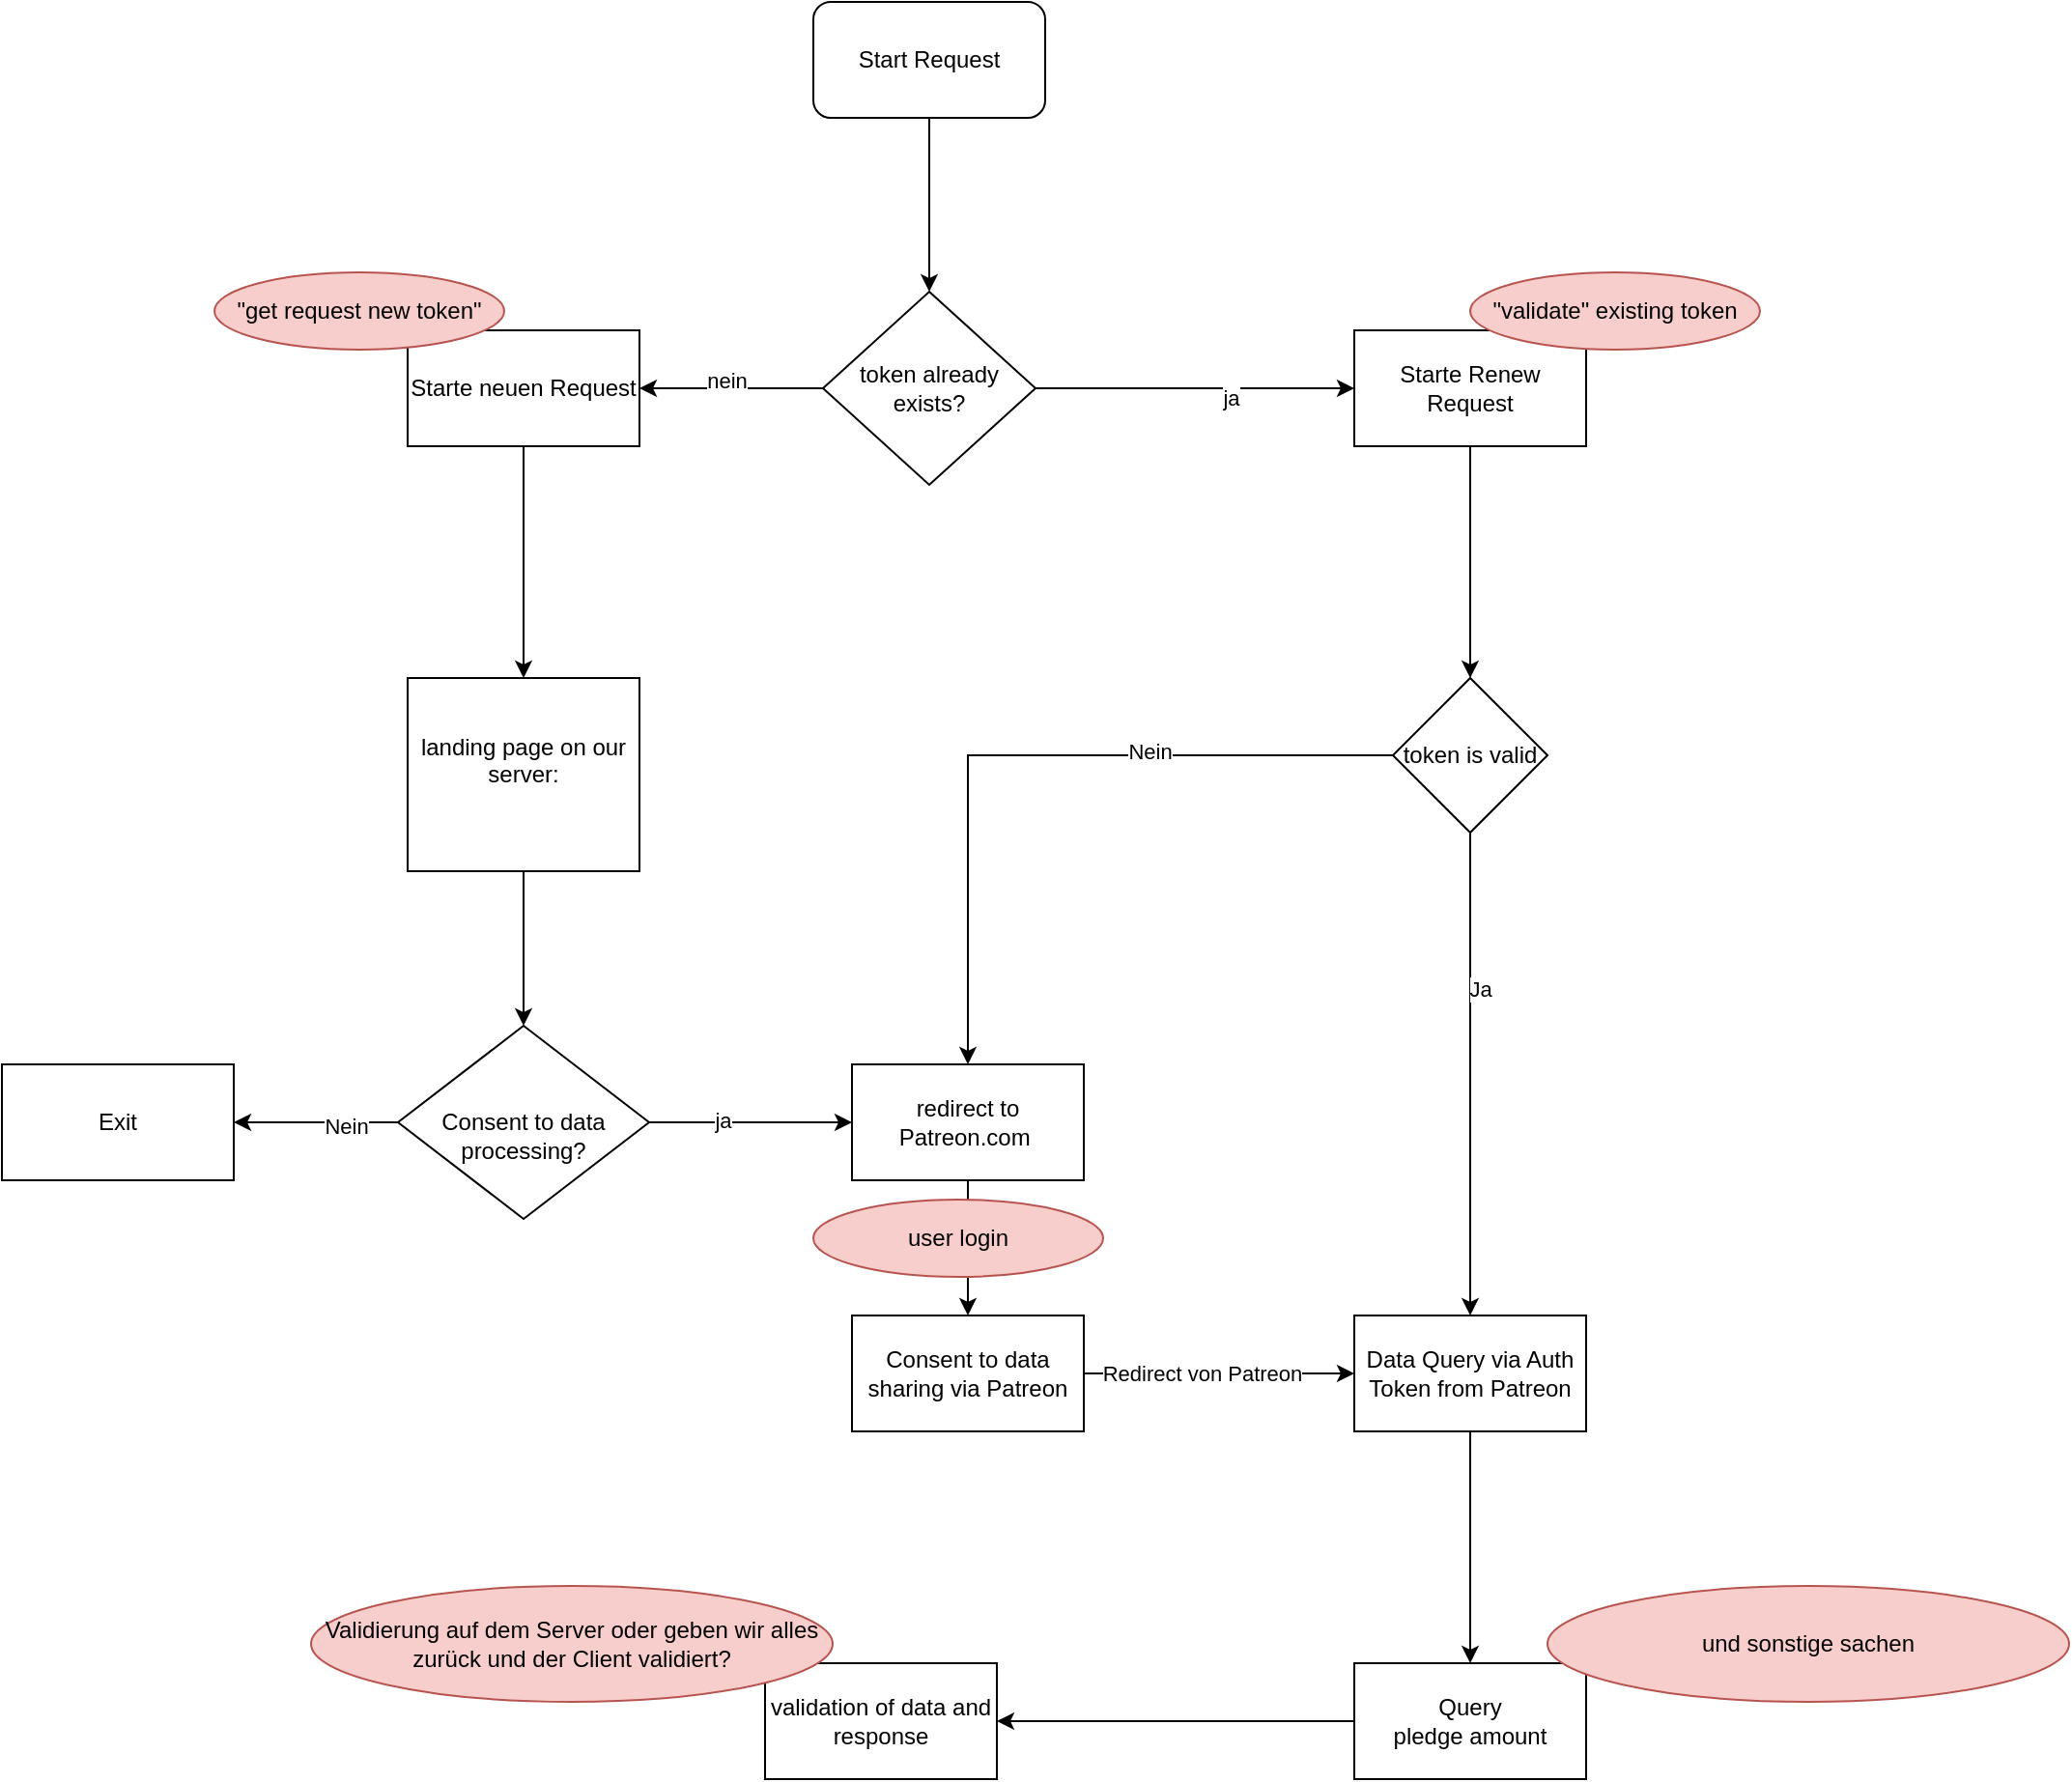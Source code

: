 <mxfile version="22.1.7" type="device">
  <diagram name="Seite-1" id="3DfmMNni0hFf9O5H01SS">
    <mxGraphModel dx="607" dy="754" grid="1" gridSize="10" guides="1" tooltips="1" connect="1" arrows="1" fold="1" page="1" pageScale="1" pageWidth="827" pageHeight="1169" math="0" shadow="0">
      <root>
        <mxCell id="0" />
        <mxCell id="1" parent="0" />
        <mxCell id="93FVZEoJLFMAP9LsriaY-1" style="edgeStyle=orthogonalEdgeStyle;rounded=0;orthogonalLoop=1;jettySize=auto;html=1;" edge="1" parent="1" source="93FVZEoJLFMAP9LsriaY-2" target="93FVZEoJLFMAP9LsriaY-7">
          <mxGeometry relative="1" as="geometry">
            <mxPoint x="1320" y="180" as="targetPoint" />
          </mxGeometry>
        </mxCell>
        <mxCell id="93FVZEoJLFMAP9LsriaY-2" value="Start Request" style="rounded=1;whiteSpace=wrap;html=1;" vertex="1" parent="1">
          <mxGeometry x="1260" y="10" width="120" height="60" as="geometry" />
        </mxCell>
        <mxCell id="93FVZEoJLFMAP9LsriaY-3" style="edgeStyle=orthogonalEdgeStyle;rounded=0;orthogonalLoop=1;jettySize=auto;html=1;" edge="1" parent="1" source="93FVZEoJLFMAP9LsriaY-7" target="93FVZEoJLFMAP9LsriaY-9">
          <mxGeometry relative="1" as="geometry" />
        </mxCell>
        <mxCell id="93FVZEoJLFMAP9LsriaY-4" value="nein" style="edgeLabel;html=1;align=center;verticalAlign=middle;resizable=0;points=[];" vertex="1" connectable="0" parent="93FVZEoJLFMAP9LsriaY-3">
          <mxGeometry x="0.052" y="-4" relative="1" as="geometry">
            <mxPoint as="offset" />
          </mxGeometry>
        </mxCell>
        <mxCell id="93FVZEoJLFMAP9LsriaY-5" style="edgeStyle=orthogonalEdgeStyle;rounded=0;orthogonalLoop=1;jettySize=auto;html=1;" edge="1" parent="1" source="93FVZEoJLFMAP9LsriaY-7" target="93FVZEoJLFMAP9LsriaY-11">
          <mxGeometry relative="1" as="geometry" />
        </mxCell>
        <mxCell id="93FVZEoJLFMAP9LsriaY-6" value="ja" style="edgeLabel;html=1;align=center;verticalAlign=middle;resizable=0;points=[];" vertex="1" connectable="0" parent="93FVZEoJLFMAP9LsriaY-5">
          <mxGeometry x="0.216" y="-5" relative="1" as="geometry">
            <mxPoint as="offset" />
          </mxGeometry>
        </mxCell>
        <mxCell id="93FVZEoJLFMAP9LsriaY-7" value="token already exists?" style="rhombus;whiteSpace=wrap;html=1;" vertex="1" parent="1">
          <mxGeometry x="1265" y="160" width="110" height="100" as="geometry" />
        </mxCell>
        <mxCell id="93FVZEoJLFMAP9LsriaY-8" style="edgeStyle=orthogonalEdgeStyle;rounded=0;orthogonalLoop=1;jettySize=auto;html=1;entryX=0.5;entryY=0;entryDx=0;entryDy=0;" edge="1" parent="1" source="93FVZEoJLFMAP9LsriaY-9" target="93FVZEoJLFMAP9LsriaY-13">
          <mxGeometry relative="1" as="geometry" />
        </mxCell>
        <mxCell id="93FVZEoJLFMAP9LsriaY-9" value="Starte neuen Request" style="rounded=0;whiteSpace=wrap;html=1;" vertex="1" parent="1">
          <mxGeometry x="1050" y="180" width="120" height="60" as="geometry" />
        </mxCell>
        <mxCell id="93FVZEoJLFMAP9LsriaY-10" style="edgeStyle=orthogonalEdgeStyle;rounded=0;orthogonalLoop=1;jettySize=auto;html=1;" edge="1" parent="1" source="93FVZEoJLFMAP9LsriaY-11" target="93FVZEoJLFMAP9LsriaY-34">
          <mxGeometry relative="1" as="geometry" />
        </mxCell>
        <mxCell id="93FVZEoJLFMAP9LsriaY-11" value="Starte Renew Request" style="rounded=0;whiteSpace=wrap;html=1;" vertex="1" parent="1">
          <mxGeometry x="1540" y="180" width="120" height="60" as="geometry" />
        </mxCell>
        <mxCell id="93FVZEoJLFMAP9LsriaY-12" style="edgeStyle=orthogonalEdgeStyle;rounded=0;orthogonalLoop=1;jettySize=auto;html=1;" edge="1" parent="1" source="93FVZEoJLFMAP9LsriaY-13" target="93FVZEoJLFMAP9LsriaY-18">
          <mxGeometry relative="1" as="geometry">
            <mxPoint x="1110" y="530" as="targetPoint" />
          </mxGeometry>
        </mxCell>
        <mxCell id="93FVZEoJLFMAP9LsriaY-13" value="&lt;div&gt;landing page on our server:&lt;/div&gt;&lt;div&gt;&lt;br&gt;&lt;/div&gt;" style="rounded=0;whiteSpace=wrap;html=1;" vertex="1" parent="1">
          <mxGeometry x="1050" y="360" width="120" height="100" as="geometry" />
        </mxCell>
        <mxCell id="93FVZEoJLFMAP9LsriaY-14" style="edgeStyle=orthogonalEdgeStyle;rounded=0;orthogonalLoop=1;jettySize=auto;html=1;" edge="1" parent="1" source="93FVZEoJLFMAP9LsriaY-18" target="93FVZEoJLFMAP9LsriaY-19">
          <mxGeometry relative="1" as="geometry" />
        </mxCell>
        <mxCell id="93FVZEoJLFMAP9LsriaY-15" value="Nein" style="edgeLabel;html=1;align=center;verticalAlign=middle;resizable=0;points=[];" vertex="1" connectable="0" parent="93FVZEoJLFMAP9LsriaY-14">
          <mxGeometry x="-0.365" y="2" relative="1" as="geometry">
            <mxPoint as="offset" />
          </mxGeometry>
        </mxCell>
        <mxCell id="93FVZEoJLFMAP9LsriaY-16" style="edgeStyle=orthogonalEdgeStyle;rounded=0;orthogonalLoop=1;jettySize=auto;html=1;entryX=0;entryY=0.5;entryDx=0;entryDy=0;" edge="1" parent="1" source="93FVZEoJLFMAP9LsriaY-18" target="93FVZEoJLFMAP9LsriaY-21">
          <mxGeometry relative="1" as="geometry" />
        </mxCell>
        <mxCell id="93FVZEoJLFMAP9LsriaY-17" value="ja" style="edgeLabel;html=1;align=center;verticalAlign=middle;resizable=0;points=[];" vertex="1" connectable="0" parent="93FVZEoJLFMAP9LsriaY-16">
          <mxGeometry x="-0.28" y="1" relative="1" as="geometry">
            <mxPoint as="offset" />
          </mxGeometry>
        </mxCell>
        <mxCell id="93FVZEoJLFMAP9LsriaY-18" value="&lt;br&gt;&lt;div&gt;Consent to data processing?&lt;/div&gt;" style="rhombus;whiteSpace=wrap;html=1;" vertex="1" parent="1">
          <mxGeometry x="1045" y="540" width="130" height="100" as="geometry" />
        </mxCell>
        <mxCell id="93FVZEoJLFMAP9LsriaY-19" value="Exit" style="rounded=0;whiteSpace=wrap;html=1;" vertex="1" parent="1">
          <mxGeometry x="840" y="560" width="120" height="60" as="geometry" />
        </mxCell>
        <mxCell id="93FVZEoJLFMAP9LsriaY-20" style="edgeStyle=orthogonalEdgeStyle;rounded=0;orthogonalLoop=1;jettySize=auto;html=1;" edge="1" parent="1" source="93FVZEoJLFMAP9LsriaY-21" target="93FVZEoJLFMAP9LsriaY-24">
          <mxGeometry relative="1" as="geometry" />
        </mxCell>
        <mxCell id="93FVZEoJLFMAP9LsriaY-21" value="redirect to Patreon.com&amp;nbsp;" style="rounded=0;whiteSpace=wrap;html=1;" vertex="1" parent="1">
          <mxGeometry x="1280" y="560" width="120" height="60" as="geometry" />
        </mxCell>
        <mxCell id="93FVZEoJLFMAP9LsriaY-22" style="edgeStyle=orthogonalEdgeStyle;rounded=0;orthogonalLoop=1;jettySize=auto;html=1;" edge="1" parent="1" source="93FVZEoJLFMAP9LsriaY-24" target="93FVZEoJLFMAP9LsriaY-26">
          <mxGeometry relative="1" as="geometry" />
        </mxCell>
        <mxCell id="93FVZEoJLFMAP9LsriaY-23" value="Redirect von Patreon" style="edgeLabel;html=1;align=center;verticalAlign=middle;resizable=0;points=[];" vertex="1" connectable="0" parent="93FVZEoJLFMAP9LsriaY-22">
          <mxGeometry x="0.564" y="4" relative="1" as="geometry">
            <mxPoint x="-49" y="4" as="offset" />
          </mxGeometry>
        </mxCell>
        <mxCell id="93FVZEoJLFMAP9LsriaY-24" value="Consent to data sharing via Patreon" style="rounded=0;whiteSpace=wrap;html=1;" vertex="1" parent="1">
          <mxGeometry x="1280" y="690" width="120" height="60" as="geometry" />
        </mxCell>
        <mxCell id="93FVZEoJLFMAP9LsriaY-25" style="edgeStyle=orthogonalEdgeStyle;rounded=0;orthogonalLoop=1;jettySize=auto;html=1;" edge="1" parent="1" source="93FVZEoJLFMAP9LsriaY-26" target="93FVZEoJLFMAP9LsriaY-28">
          <mxGeometry relative="1" as="geometry" />
        </mxCell>
        <mxCell id="93FVZEoJLFMAP9LsriaY-26" value="Data Query via Auth Token from Patreon" style="rounded=0;whiteSpace=wrap;html=1;" vertex="1" parent="1">
          <mxGeometry x="1540" y="690" width="120" height="60" as="geometry" />
        </mxCell>
        <mxCell id="93FVZEoJLFMAP9LsriaY-27" style="edgeStyle=orthogonalEdgeStyle;rounded=0;orthogonalLoop=1;jettySize=auto;html=1;" edge="1" parent="1" source="93FVZEoJLFMAP9LsriaY-28" target="93FVZEoJLFMAP9LsriaY-29">
          <mxGeometry relative="1" as="geometry" />
        </mxCell>
        <mxCell id="93FVZEoJLFMAP9LsriaY-28" value="&lt;div&gt;Query &lt;br&gt;&lt;/div&gt;&lt;div&gt;pledge amount&lt;br&gt;&lt;/div&gt;" style="rounded=0;whiteSpace=wrap;html=1;" vertex="1" parent="1">
          <mxGeometry x="1540" y="870" width="120" height="60" as="geometry" />
        </mxCell>
        <mxCell id="93FVZEoJLFMAP9LsriaY-29" value="validation of data and response" style="rounded=0;whiteSpace=wrap;html=1;" vertex="1" parent="1">
          <mxGeometry x="1235" y="870" width="120" height="60" as="geometry" />
        </mxCell>
        <mxCell id="93FVZEoJLFMAP9LsriaY-30" style="edgeStyle=orthogonalEdgeStyle;rounded=0;orthogonalLoop=1;jettySize=auto;html=1;" edge="1" parent="1" source="93FVZEoJLFMAP9LsriaY-34" target="93FVZEoJLFMAP9LsriaY-21">
          <mxGeometry relative="1" as="geometry" />
        </mxCell>
        <mxCell id="93FVZEoJLFMAP9LsriaY-31" value="Nein" style="edgeLabel;html=1;align=center;verticalAlign=middle;resizable=0;points=[];" vertex="1" connectable="0" parent="93FVZEoJLFMAP9LsriaY-30">
          <mxGeometry x="-0.336" y="-2" relative="1" as="geometry">
            <mxPoint as="offset" />
          </mxGeometry>
        </mxCell>
        <mxCell id="93FVZEoJLFMAP9LsriaY-32" style="edgeStyle=orthogonalEdgeStyle;rounded=0;orthogonalLoop=1;jettySize=auto;html=1;" edge="1" parent="1" source="93FVZEoJLFMAP9LsriaY-34" target="93FVZEoJLFMAP9LsriaY-26">
          <mxGeometry relative="1" as="geometry" />
        </mxCell>
        <mxCell id="93FVZEoJLFMAP9LsriaY-33" value="Ja" style="edgeLabel;html=1;align=center;verticalAlign=middle;resizable=0;points=[];" vertex="1" connectable="0" parent="93FVZEoJLFMAP9LsriaY-32">
          <mxGeometry x="-0.352" y="5" relative="1" as="geometry">
            <mxPoint as="offset" />
          </mxGeometry>
        </mxCell>
        <mxCell id="93FVZEoJLFMAP9LsriaY-34" value="token is valid" style="rhombus;whiteSpace=wrap;html=1;" vertex="1" parent="1">
          <mxGeometry x="1560" y="360" width="80" height="80" as="geometry" />
        </mxCell>
        <mxCell id="93FVZEoJLFMAP9LsriaY-35" value="Validierung auf dem Server oder geben wir alles zurück und der Client validiert?" style="ellipse;whiteSpace=wrap;html=1;fillColor=#f8cecc;strokeColor=#b85450;" vertex="1" parent="1">
          <mxGeometry x="1000" y="830" width="270" height="60" as="geometry" />
        </mxCell>
        <mxCell id="93FVZEoJLFMAP9LsriaY-36" value="und sonstige sachen" style="ellipse;whiteSpace=wrap;html=1;fillColor=#f8cecc;strokeColor=#b85450;" vertex="1" parent="1">
          <mxGeometry x="1640" y="830" width="270" height="60" as="geometry" />
        </mxCell>
        <mxCell id="93FVZEoJLFMAP9LsriaY-37" value="user login" style="ellipse;whiteSpace=wrap;html=1;fillColor=#f8cecc;strokeColor=#b85450;" vertex="1" parent="1">
          <mxGeometry x="1260" y="630" width="150" height="40" as="geometry" />
        </mxCell>
        <mxCell id="93FVZEoJLFMAP9LsriaY-38" value="&quot;get request new token&quot;" style="ellipse;whiteSpace=wrap;html=1;fillColor=#f8cecc;strokeColor=#b85450;" vertex="1" parent="1">
          <mxGeometry x="950" y="150" width="150" height="40" as="geometry" />
        </mxCell>
        <mxCell id="93FVZEoJLFMAP9LsriaY-39" value="&quot;validate&quot; existing token" style="ellipse;whiteSpace=wrap;html=1;fillColor=#f8cecc;strokeColor=#b85450;" vertex="1" parent="1">
          <mxGeometry x="1600" y="150" width="150" height="40" as="geometry" />
        </mxCell>
      </root>
    </mxGraphModel>
  </diagram>
</mxfile>
